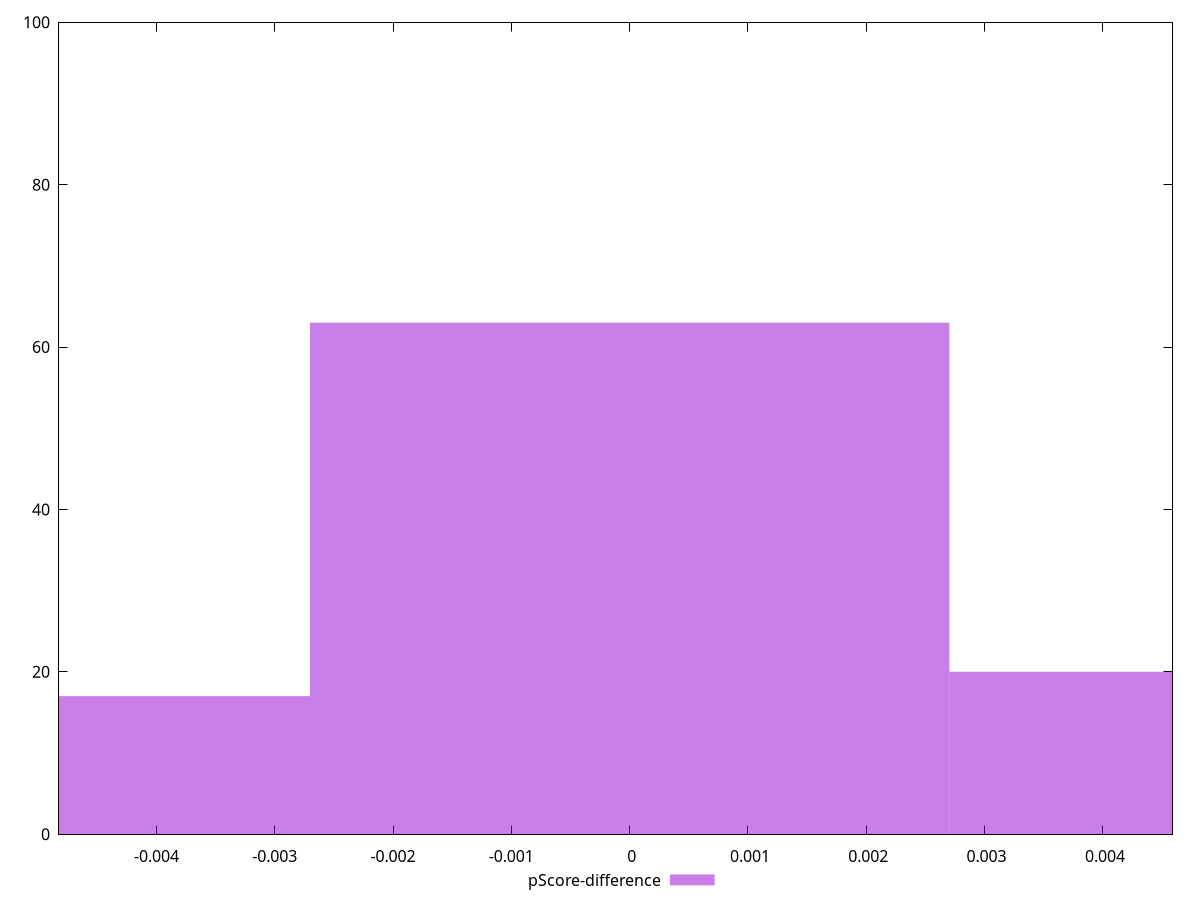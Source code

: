 reset

$pScoreDifference <<EOF
0 63
0.0054046547997498124 20
-0.0054046547997498124 17
EOF

set key outside below
set boxwidth 0.0054046547997498124
set xrange [-0.0048235294117647265:0.004588235294117671]
set yrange [0:100]
set trange [0:100]
set style fill transparent solid 0.5 noborder
set terminal svg size 640, 490 enhanced background rgb 'white'
set output "report_00026_2021-02-22T21:38:55.199Z/render-blocking-resources/samples/pages/pScore-difference/histogram.svg"

plot $pScoreDifference title "pScore-difference" with boxes

reset
